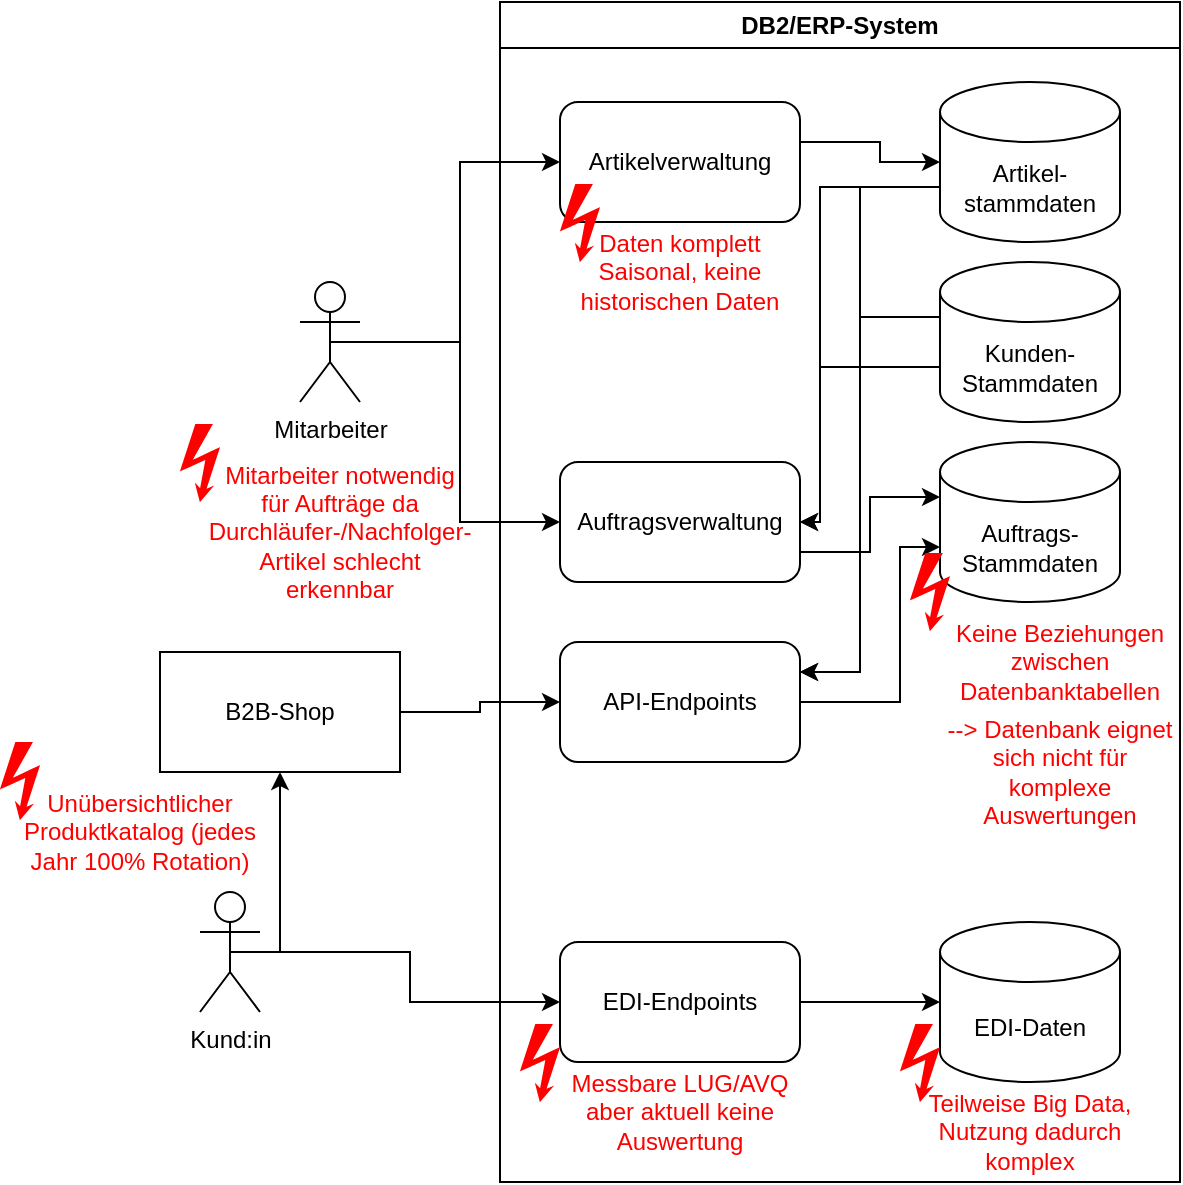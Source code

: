 <mxfile version="28.2.8">
  <diagram name="Seite-1" id="3nDPAGsEfANpgGxs2zuc">
    <mxGraphModel dx="2057" dy="767" grid="1" gridSize="10" guides="1" tooltips="1" connect="1" arrows="1" fold="1" page="1" pageScale="1" pageWidth="827" pageHeight="1169" math="0" shadow="0">
      <root>
        <mxCell id="0" />
        <mxCell id="1" parent="0" />
        <mxCell id="k6odBhkB7ekg_1NBam7G-6" value="DB2/ERP-System" style="swimlane;whiteSpace=wrap;html=1;" vertex="1" parent="1">
          <mxGeometry x="-50" y="80" width="340" height="590" as="geometry" />
        </mxCell>
        <mxCell id="k6odBhkB7ekg_1NBam7G-13" style="edgeStyle=orthogonalEdgeStyle;rounded=0;orthogonalLoop=1;jettySize=auto;html=1;exitX=0;exitY=0;exitDx=0;exitDy=52.5;exitPerimeter=0;entryX=1;entryY=0.5;entryDx=0;entryDy=0;" edge="1" parent="k6odBhkB7ekg_1NBam7G-6" source="k6odBhkB7ekg_1NBam7G-2" target="k6odBhkB7ekg_1NBam7G-8">
          <mxGeometry relative="1" as="geometry">
            <Array as="points">
              <mxPoint x="160" y="93" />
              <mxPoint x="160" y="260" />
            </Array>
          </mxGeometry>
        </mxCell>
        <mxCell id="k6odBhkB7ekg_1NBam7G-25" style="edgeStyle=orthogonalEdgeStyle;rounded=0;orthogonalLoop=1;jettySize=auto;html=1;exitX=0;exitY=0;exitDx=0;exitDy=52.5;exitPerimeter=0;entryX=1;entryY=0.25;entryDx=0;entryDy=0;" edge="1" parent="k6odBhkB7ekg_1NBam7G-6" source="k6odBhkB7ekg_1NBam7G-2" target="k6odBhkB7ekg_1NBam7G-24">
          <mxGeometry relative="1" as="geometry">
            <Array as="points">
              <mxPoint x="180" y="93" />
              <mxPoint x="180" y="335" />
            </Array>
          </mxGeometry>
        </mxCell>
        <mxCell id="k6odBhkB7ekg_1NBam7G-2" value="Artikel-&lt;div&gt;stammdaten&lt;/div&gt;" style="shape=cylinder3;whiteSpace=wrap;html=1;boundedLbl=1;backgroundOutline=1;size=15;" vertex="1" parent="k6odBhkB7ekg_1NBam7G-6">
          <mxGeometry x="220" y="40" width="90" height="80" as="geometry" />
        </mxCell>
        <mxCell id="k6odBhkB7ekg_1NBam7G-12" style="edgeStyle=orthogonalEdgeStyle;rounded=0;orthogonalLoop=1;jettySize=auto;html=1;exitX=0;exitY=0;exitDx=0;exitDy=52.5;exitPerimeter=0;entryX=1;entryY=0.5;entryDx=0;entryDy=0;" edge="1" parent="k6odBhkB7ekg_1NBam7G-6" source="k6odBhkB7ekg_1NBam7G-3" target="k6odBhkB7ekg_1NBam7G-8">
          <mxGeometry relative="1" as="geometry">
            <Array as="points">
              <mxPoint x="160" y="183" />
              <mxPoint x="160" y="260" />
            </Array>
          </mxGeometry>
        </mxCell>
        <mxCell id="k6odBhkB7ekg_1NBam7G-26" style="edgeStyle=orthogonalEdgeStyle;rounded=0;orthogonalLoop=1;jettySize=auto;html=1;exitX=0;exitY=0;exitDx=0;exitDy=27.5;exitPerimeter=0;entryX=1;entryY=0.25;entryDx=0;entryDy=0;" edge="1" parent="k6odBhkB7ekg_1NBam7G-6" source="k6odBhkB7ekg_1NBam7G-3" target="k6odBhkB7ekg_1NBam7G-24">
          <mxGeometry relative="1" as="geometry">
            <Array as="points">
              <mxPoint x="180" y="157" />
              <mxPoint x="180" y="335" />
            </Array>
          </mxGeometry>
        </mxCell>
        <mxCell id="k6odBhkB7ekg_1NBam7G-3" value="Kunden- Stammdaten" style="shape=cylinder3;whiteSpace=wrap;html=1;boundedLbl=1;backgroundOutline=1;size=15;" vertex="1" parent="k6odBhkB7ekg_1NBam7G-6">
          <mxGeometry x="220" y="130" width="90" height="80" as="geometry" />
        </mxCell>
        <mxCell id="k6odBhkB7ekg_1NBam7G-7" value="Auftrags-Stammdaten" style="shape=cylinder3;whiteSpace=wrap;html=1;boundedLbl=1;backgroundOutline=1;size=15;" vertex="1" parent="k6odBhkB7ekg_1NBam7G-6">
          <mxGeometry x="220" y="220" width="90" height="80" as="geometry" />
        </mxCell>
        <mxCell id="k6odBhkB7ekg_1NBam7G-8" value="Auftragsverwaltung" style="rounded=1;whiteSpace=wrap;html=1;" vertex="1" parent="k6odBhkB7ekg_1NBam7G-6">
          <mxGeometry x="30" y="230" width="120" height="60" as="geometry" />
        </mxCell>
        <mxCell id="k6odBhkB7ekg_1NBam7G-11" style="edgeStyle=orthogonalEdgeStyle;rounded=0;orthogonalLoop=1;jettySize=auto;html=1;exitX=1;exitY=0.75;exitDx=0;exitDy=0;entryX=0;entryY=0;entryDx=0;entryDy=27.5;entryPerimeter=0;" edge="1" parent="k6odBhkB7ekg_1NBam7G-6" source="k6odBhkB7ekg_1NBam7G-8" target="k6odBhkB7ekg_1NBam7G-7">
          <mxGeometry relative="1" as="geometry">
            <Array as="points">
              <mxPoint x="185" y="275" />
              <mxPoint x="185" y="248" />
            </Array>
          </mxGeometry>
        </mxCell>
        <mxCell id="k6odBhkB7ekg_1NBam7G-14" value="Artikelverwaltung" style="rounded=1;whiteSpace=wrap;html=1;" vertex="1" parent="k6odBhkB7ekg_1NBam7G-6">
          <mxGeometry x="30" y="50" width="120" height="60" as="geometry" />
        </mxCell>
        <mxCell id="k6odBhkB7ekg_1NBam7G-15" style="edgeStyle=orthogonalEdgeStyle;rounded=0;orthogonalLoop=1;jettySize=auto;html=1;exitX=1;exitY=0.5;exitDx=0;exitDy=0;entryX=0;entryY=0.5;entryDx=0;entryDy=0;entryPerimeter=0;" edge="1" parent="k6odBhkB7ekg_1NBam7G-6" source="k6odBhkB7ekg_1NBam7G-14" target="k6odBhkB7ekg_1NBam7G-2">
          <mxGeometry relative="1" as="geometry">
            <Array as="points">
              <mxPoint x="150" y="70" />
              <mxPoint x="190" y="70" />
            </Array>
          </mxGeometry>
        </mxCell>
        <mxCell id="k6odBhkB7ekg_1NBam7G-4" value="EDI-Daten" style="shape=cylinder3;whiteSpace=wrap;html=1;boundedLbl=1;backgroundOutline=1;size=15;" vertex="1" parent="k6odBhkB7ekg_1NBam7G-6">
          <mxGeometry x="220" y="460" width="90" height="80" as="geometry" />
        </mxCell>
        <mxCell id="k6odBhkB7ekg_1NBam7G-9" value="EDI-Endpoints" style="rounded=1;whiteSpace=wrap;html=1;" vertex="1" parent="k6odBhkB7ekg_1NBam7G-6">
          <mxGeometry x="30" y="470" width="120" height="60" as="geometry" />
        </mxCell>
        <mxCell id="k6odBhkB7ekg_1NBam7G-10" style="edgeStyle=orthogonalEdgeStyle;rounded=0;orthogonalLoop=1;jettySize=auto;html=1;exitX=1;exitY=0.5;exitDx=0;exitDy=0;entryX=0;entryY=0.5;entryDx=0;entryDy=0;entryPerimeter=0;" edge="1" parent="k6odBhkB7ekg_1NBam7G-6" source="k6odBhkB7ekg_1NBam7G-9" target="k6odBhkB7ekg_1NBam7G-4">
          <mxGeometry relative="1" as="geometry" />
        </mxCell>
        <mxCell id="k6odBhkB7ekg_1NBam7G-24" value="API-Endpoints" style="rounded=1;whiteSpace=wrap;html=1;" vertex="1" parent="k6odBhkB7ekg_1NBam7G-6">
          <mxGeometry x="30" y="320" width="120" height="60" as="geometry" />
        </mxCell>
        <mxCell id="k6odBhkB7ekg_1NBam7G-27" style="edgeStyle=orthogonalEdgeStyle;rounded=0;orthogonalLoop=1;jettySize=auto;html=1;exitX=1;exitY=0.5;exitDx=0;exitDy=0;entryX=0;entryY=0;entryDx=0;entryDy=52.5;entryPerimeter=0;" edge="1" parent="k6odBhkB7ekg_1NBam7G-6" source="k6odBhkB7ekg_1NBam7G-24" target="k6odBhkB7ekg_1NBam7G-7">
          <mxGeometry relative="1" as="geometry">
            <Array as="points">
              <mxPoint x="200" y="350" />
              <mxPoint x="200" y="273" />
            </Array>
          </mxGeometry>
        </mxCell>
        <mxCell id="k6odBhkB7ekg_1NBam7G-23" value="Daten komplett Saisonal, keine historischen Daten" style="text;html=1;whiteSpace=wrap;strokeColor=none;fillColor=none;align=center;verticalAlign=middle;rounded=0;fontColor=#FF0000;" vertex="1" parent="k6odBhkB7ekg_1NBam7G-6">
          <mxGeometry x="30" y="120" width="120" height="30" as="geometry" />
        </mxCell>
        <mxCell id="k6odBhkB7ekg_1NBam7G-32" value="Keine Beziehungen zwischen Datenbanktabellen" style="text;html=1;whiteSpace=wrap;strokeColor=none;fillColor=none;align=center;verticalAlign=middle;rounded=0;fontColor=#FF0000;" vertex="1" parent="k6odBhkB7ekg_1NBam7G-6">
          <mxGeometry x="220" y="314.5" width="120" height="30" as="geometry" />
        </mxCell>
        <mxCell id="k6odBhkB7ekg_1NBam7G-33" value="Teilweise Big Data, Nutzung dadurch komplex" style="text;html=1;whiteSpace=wrap;strokeColor=none;fillColor=none;align=center;verticalAlign=middle;rounded=0;fontColor=#FF0000;" vertex="1" parent="k6odBhkB7ekg_1NBam7G-6">
          <mxGeometry x="205" y="550" width="120" height="30" as="geometry" />
        </mxCell>
        <mxCell id="k6odBhkB7ekg_1NBam7G-36" value="Messbare LUG/AVQ aber aktuell keine Auswertung" style="text;html=1;whiteSpace=wrap;strokeColor=none;fillColor=none;align=center;verticalAlign=middle;rounded=0;fontColor=#FF0000;" vertex="1" parent="k6odBhkB7ekg_1NBam7G-6">
          <mxGeometry x="30" y="540" width="120" height="30" as="geometry" />
        </mxCell>
        <mxCell id="k6odBhkB7ekg_1NBam7G-37" value="--&amp;gt; Datenbank eignet sich nicht für komplexe Auswertungen" style="text;html=1;whiteSpace=wrap;strokeColor=none;fillColor=none;align=center;verticalAlign=middle;rounded=0;fontColor=#FF0000;" vertex="1" parent="k6odBhkB7ekg_1NBam7G-6">
          <mxGeometry x="220" y="370" width="120" height="30" as="geometry" />
        </mxCell>
        <mxCell id="k6odBhkB7ekg_1NBam7G-41" value="" style="shape=mxgraph.signs.safety.high_voltage_2;html=1;pointerEvents=1;fillColor=#FF0000;strokeColor=none;verticalLabelPosition=bottom;verticalAlign=top;align=center;sketch=0;fontColor=#FF0000;" vertex="1" parent="k6odBhkB7ekg_1NBam7G-6">
          <mxGeometry x="205" y="275.5" width="20" height="39" as="geometry" />
        </mxCell>
        <mxCell id="k6odBhkB7ekg_1NBam7G-43" value="" style="shape=mxgraph.signs.safety.high_voltage_2;html=1;pointerEvents=1;fillColor=#FF0000;strokeColor=none;verticalLabelPosition=bottom;verticalAlign=top;align=center;sketch=0;fontColor=#FF0000;" vertex="1" parent="k6odBhkB7ekg_1NBam7G-6">
          <mxGeometry x="200" y="511" width="20" height="39" as="geometry" />
        </mxCell>
        <mxCell id="k6odBhkB7ekg_1NBam7G-39" value="" style="shape=mxgraph.signs.safety.high_voltage_2;html=1;pointerEvents=1;fillColor=#FF0000;strokeColor=none;verticalLabelPosition=bottom;verticalAlign=top;align=center;sketch=0;fontColor=#FF0000;" vertex="1" parent="k6odBhkB7ekg_1NBam7G-6">
          <mxGeometry x="10" y="511" width="20" height="39" as="geometry" />
        </mxCell>
        <mxCell id="k6odBhkB7ekg_1NBam7G-46" value="" style="shape=mxgraph.signs.safety.high_voltage_2;html=1;pointerEvents=1;fillColor=#FF0000;strokeColor=none;verticalLabelPosition=bottom;verticalAlign=top;align=center;sketch=0;fontColor=#FF0000;" vertex="1" parent="k6odBhkB7ekg_1NBam7G-6">
          <mxGeometry x="30" y="91" width="20" height="39" as="geometry" />
        </mxCell>
        <mxCell id="k6odBhkB7ekg_1NBam7G-19" style="edgeStyle=orthogonalEdgeStyle;rounded=0;orthogonalLoop=1;jettySize=auto;html=1;exitX=0.5;exitY=0.5;exitDx=0;exitDy=0;exitPerimeter=0;entryX=0;entryY=0.5;entryDx=0;entryDy=0;" edge="1" parent="1" source="k6odBhkB7ekg_1NBam7G-17" target="k6odBhkB7ekg_1NBam7G-14">
          <mxGeometry relative="1" as="geometry" />
        </mxCell>
        <mxCell id="k6odBhkB7ekg_1NBam7G-20" style="edgeStyle=orthogonalEdgeStyle;rounded=0;orthogonalLoop=1;jettySize=auto;html=1;exitX=0.5;exitY=0.5;exitDx=0;exitDy=0;exitPerimeter=0;entryX=0;entryY=0.5;entryDx=0;entryDy=0;" edge="1" parent="1" source="k6odBhkB7ekg_1NBam7G-17" target="k6odBhkB7ekg_1NBam7G-8">
          <mxGeometry relative="1" as="geometry" />
        </mxCell>
        <mxCell id="k6odBhkB7ekg_1NBam7G-17" value="Mitarbeiter" style="shape=umlActor;verticalLabelPosition=bottom;verticalAlign=top;html=1;outlineConnect=0;" vertex="1" parent="1">
          <mxGeometry x="-150" y="220" width="30" height="60" as="geometry" />
        </mxCell>
        <mxCell id="k6odBhkB7ekg_1NBam7G-29" style="edgeStyle=orthogonalEdgeStyle;rounded=0;orthogonalLoop=1;jettySize=auto;html=1;exitX=1;exitY=0.5;exitDx=0;exitDy=0;entryX=0;entryY=0.5;entryDx=0;entryDy=0;" edge="1" parent="1" source="k6odBhkB7ekg_1NBam7G-28" target="k6odBhkB7ekg_1NBam7G-24">
          <mxGeometry relative="1" as="geometry" />
        </mxCell>
        <mxCell id="k6odBhkB7ekg_1NBam7G-28" value="B2B-Shop" style="rounded=0;whiteSpace=wrap;html=1;" vertex="1" parent="1">
          <mxGeometry x="-220" y="405" width="120" height="60" as="geometry" />
        </mxCell>
        <mxCell id="k6odBhkB7ekg_1NBam7G-30" style="edgeStyle=orthogonalEdgeStyle;rounded=0;orthogonalLoop=1;jettySize=auto;html=1;exitX=0.5;exitY=0.5;exitDx=0;exitDy=0;exitPerimeter=0;entryX=0.5;entryY=1;entryDx=0;entryDy=0;" edge="1" parent="1" source="k6odBhkB7ekg_1NBam7G-16" target="k6odBhkB7ekg_1NBam7G-28">
          <mxGeometry relative="1" as="geometry">
            <Array as="points">
              <mxPoint x="-160" y="555" />
            </Array>
          </mxGeometry>
        </mxCell>
        <mxCell id="k6odBhkB7ekg_1NBam7G-16" value="Kund:in" style="shape=umlActor;verticalLabelPosition=bottom;verticalAlign=top;html=1;outlineConnect=0;" vertex="1" parent="1">
          <mxGeometry x="-200" y="525" width="30" height="60" as="geometry" />
        </mxCell>
        <mxCell id="k6odBhkB7ekg_1NBam7G-18" style="edgeStyle=orthogonalEdgeStyle;rounded=0;orthogonalLoop=1;jettySize=auto;html=1;exitX=0.5;exitY=0.5;exitDx=0;exitDy=0;exitPerimeter=0;entryX=0;entryY=0.5;entryDx=0;entryDy=0;" edge="1" parent="1" source="k6odBhkB7ekg_1NBam7G-16" target="k6odBhkB7ekg_1NBam7G-9">
          <mxGeometry relative="1" as="geometry" />
        </mxCell>
        <mxCell id="k6odBhkB7ekg_1NBam7G-34" value="Unübersichtlicher Produktkatalog (jedes Jahr 100% Rotation)" style="text;html=1;whiteSpace=wrap;strokeColor=none;fillColor=none;align=center;verticalAlign=middle;rounded=0;fontColor=#FF0000;" vertex="1" parent="1">
          <mxGeometry x="-290" y="480" width="120" height="30" as="geometry" />
        </mxCell>
        <mxCell id="k6odBhkB7ekg_1NBam7G-35" value="Mitarbeiter notwendig für Aufträge da Durchläufer-/Nachfolger-Artikel schlecht erkennbar" style="text;html=1;whiteSpace=wrap;strokeColor=none;fillColor=none;align=center;verticalAlign=middle;rounded=0;fontColor=#FF0000;" vertex="1" parent="1">
          <mxGeometry x="-190" y="330" width="120" height="30" as="geometry" />
        </mxCell>
        <mxCell id="k6odBhkB7ekg_1NBam7G-42" value="" style="shape=mxgraph.signs.safety.high_voltage_2;html=1;pointerEvents=1;fillColor=#FF0000;strokeColor=none;verticalLabelPosition=bottom;verticalAlign=top;align=center;sketch=0;fontColor=#FF0000;" vertex="1" parent="1">
          <mxGeometry x="-210" y="291" width="20" height="39" as="geometry" />
        </mxCell>
        <mxCell id="k6odBhkB7ekg_1NBam7G-45" value="" style="shape=mxgraph.signs.safety.high_voltage_2;html=1;pointerEvents=1;fillColor=#FF0000;strokeColor=none;verticalLabelPosition=bottom;verticalAlign=top;align=center;sketch=0;fontColor=#FF0000;" vertex="1" parent="1">
          <mxGeometry x="-300" y="450" width="20" height="39" as="geometry" />
        </mxCell>
      </root>
    </mxGraphModel>
  </diagram>
</mxfile>
